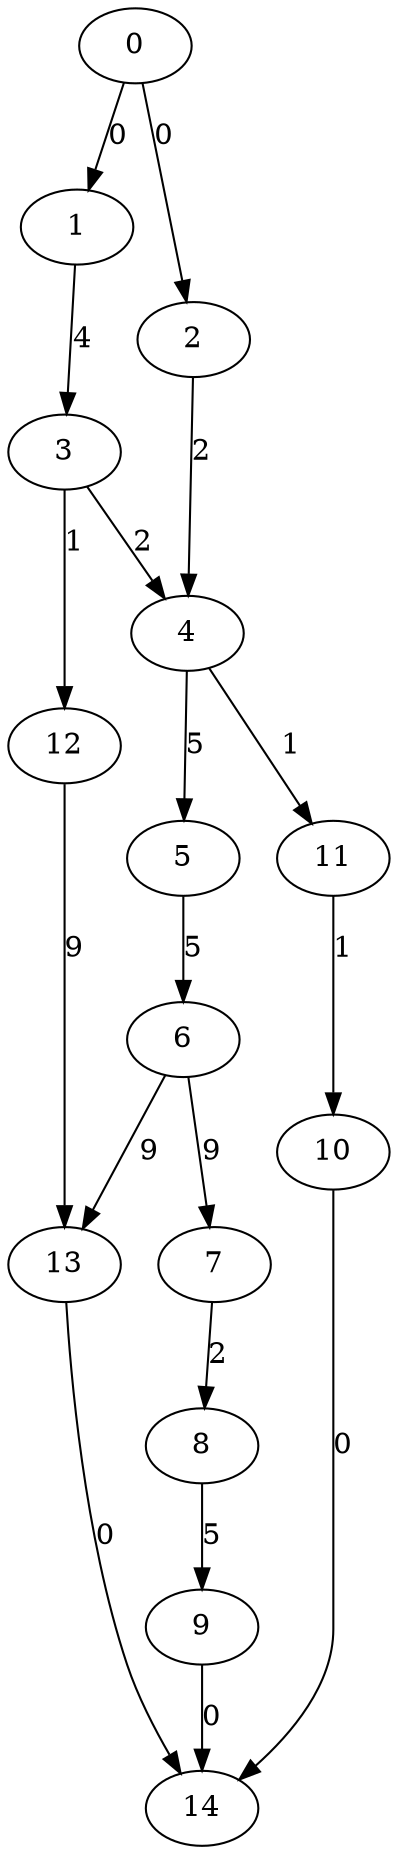 digraph {
    14;
    6;
    8;
    11;
    1;
    4;
    7;
    12;
    0;
    5;
    13;
    3;
    2;
    9;
    10;
    6 -> 7 [label=9];
    10 -> 14 [label=0];
    3 -> 4 [label=2];
    1 -> 3 [label=4];
    4 -> 5 [label=5];
    13 -> 14 [label=0];
    11 -> 10 [label=1];
    0 -> 1 [label=0];
    8 -> 9 [label=5];
    0 -> 2 [label=0];
    7 -> 8 [label=2];
    2 -> 4 [label=2];
    9 -> 14 [label=0];
    3 -> 12 [label=1];
    5 -> 6 [label=5];
    4 -> 11 [label=1];
    12 -> 13 [label=9];
    6 -> 13 [label=9];
}